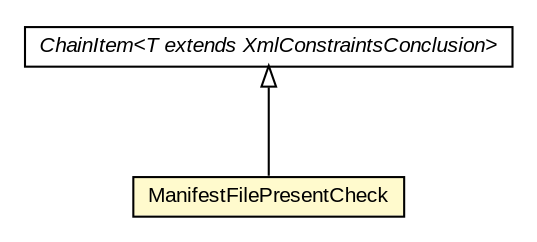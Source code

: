 #!/usr/local/bin/dot
#
# Class diagram 
# Generated by UMLGraph version R5_6-24-gf6e263 (http://www.umlgraph.org/)
#

digraph G {
	edge [fontname="arial",fontsize=10,labelfontname="arial",labelfontsize=10];
	node [fontname="arial",fontsize=10,shape=plaintext];
	nodesep=0.25;
	ranksep=0.5;
	// eu.europa.esig.dss.validation.process.ChainItem<T extends eu.europa.esig.dss.jaxb.detailedreport.XmlConstraintsConclusion>
	c421225 [label=<<table title="eu.europa.esig.dss.validation.process.ChainItem" border="0" cellborder="1" cellspacing="0" cellpadding="2" port="p" href="../../../ChainItem.html">
		<tr><td><table border="0" cellspacing="0" cellpadding="1">
<tr><td align="center" balign="center"><font face="arial italic"> ChainItem&lt;T extends XmlConstraintsConclusion&gt; </font></td></tr>
		</table></td></tr>
		</table>>, URL="../../../ChainItem.html", fontname="arial", fontcolor="black", fontsize=10.0];
	// eu.europa.esig.dss.validation.process.bbb.fc.checks.ManifestFilePresentCheck
	c421239 [label=<<table title="eu.europa.esig.dss.validation.process.bbb.fc.checks.ManifestFilePresentCheck" border="0" cellborder="1" cellspacing="0" cellpadding="2" port="p" bgcolor="lemonChiffon" href="./ManifestFilePresentCheck.html">
		<tr><td><table border="0" cellspacing="0" cellpadding="1">
<tr><td align="center" balign="center"> ManifestFilePresentCheck </td></tr>
		</table></td></tr>
		</table>>, URL="./ManifestFilePresentCheck.html", fontname="arial", fontcolor="black", fontsize=10.0];
	//eu.europa.esig.dss.validation.process.bbb.fc.checks.ManifestFilePresentCheck extends eu.europa.esig.dss.validation.process.ChainItem<eu.europa.esig.dss.jaxb.detailedreport.XmlFC>
	c421225:p -> c421239:p [dir=back,arrowtail=empty];
}

